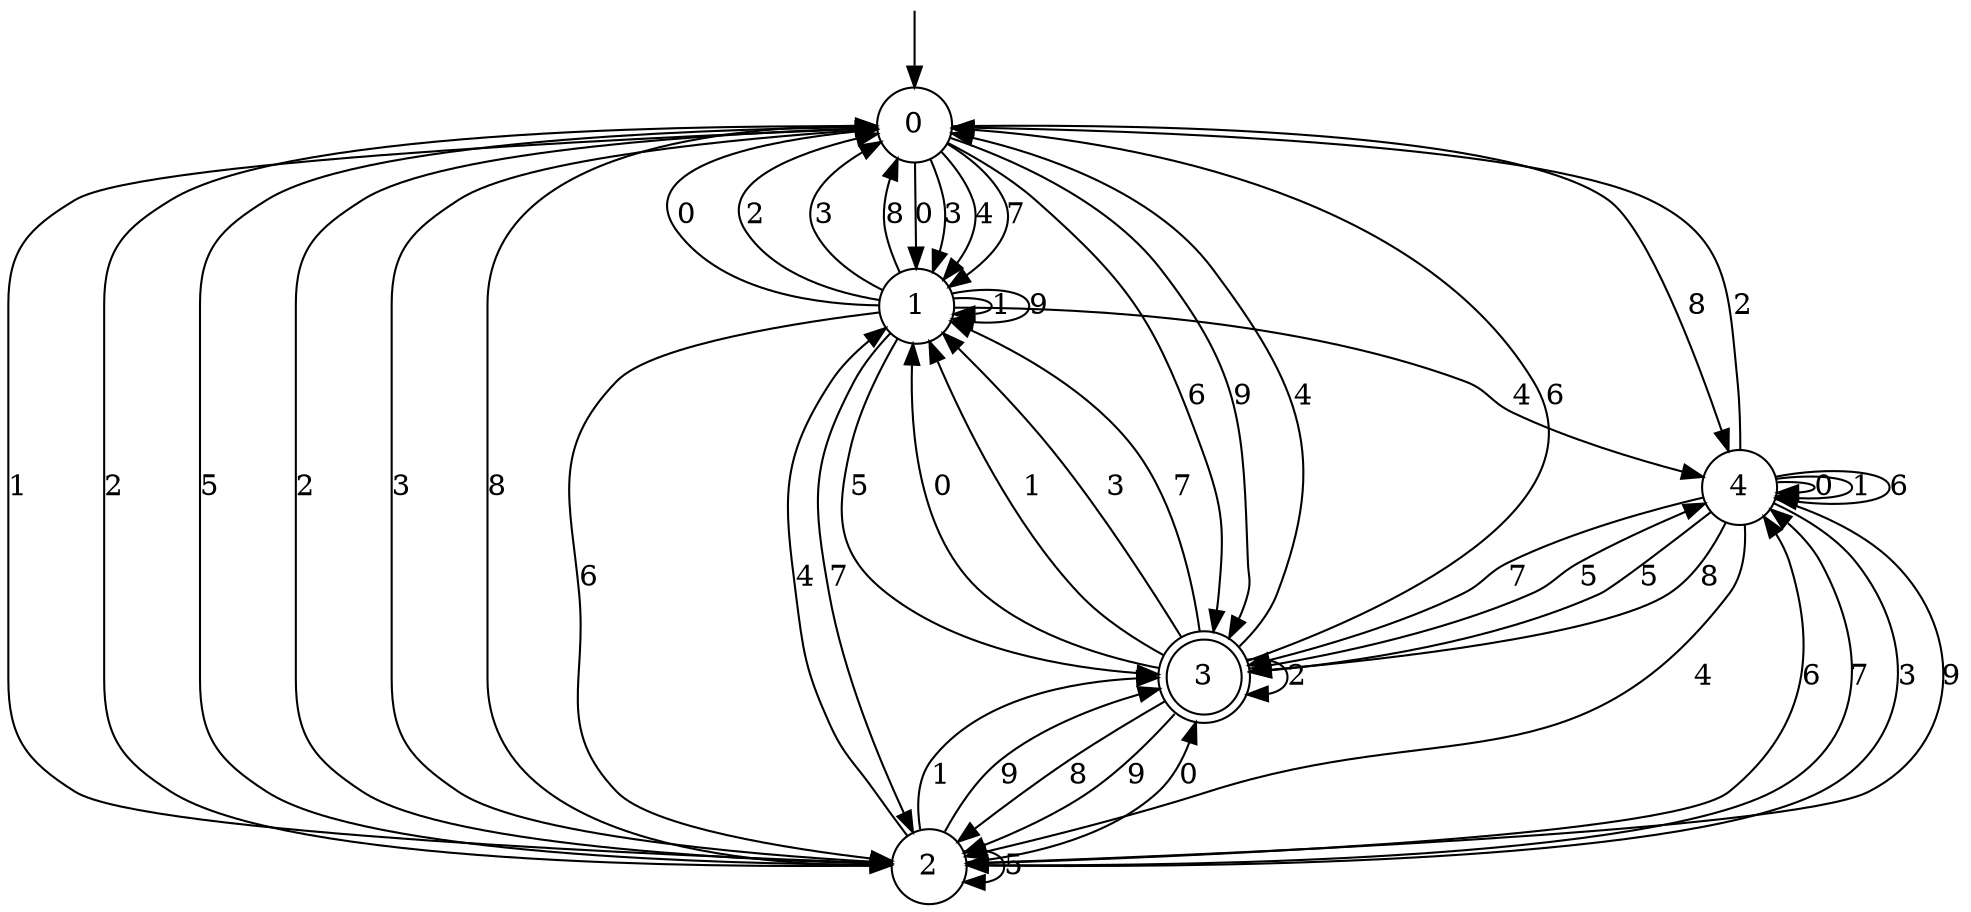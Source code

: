 digraph g {

	s0 [shape="circle" label="0"];
	s1 [shape="circle" label="1"];
	s2 [shape="circle" label="2"];
	s3 [shape="doublecircle" label="3"];
	s4 [shape="circle" label="4"];
	s0 -> s1 [label="0"];
	s0 -> s2 [label="1"];
	s0 -> s2 [label="2"];
	s0 -> s1 [label="3"];
	s0 -> s1 [label="4"];
	s0 -> s2 [label="5"];
	s0 -> s3 [label="6"];
	s0 -> s1 [label="7"];
	s0 -> s4 [label="8"];
	s0 -> s3 [label="9"];
	s1 -> s0 [label="0"];
	s1 -> s1 [label="1"];
	s1 -> s0 [label="2"];
	s1 -> s0 [label="3"];
	s1 -> s4 [label="4"];
	s1 -> s3 [label="5"];
	s1 -> s2 [label="6"];
	s1 -> s2 [label="7"];
	s1 -> s0 [label="8"];
	s1 -> s1 [label="9"];
	s2 -> s3 [label="0"];
	s2 -> s3 [label="1"];
	s2 -> s0 [label="2"];
	s2 -> s0 [label="3"];
	s2 -> s1 [label="4"];
	s2 -> s2 [label="5"];
	s2 -> s4 [label="6"];
	s2 -> s4 [label="7"];
	s2 -> s0 [label="8"];
	s2 -> s3 [label="9"];
	s3 -> s1 [label="0"];
	s3 -> s1 [label="1"];
	s3 -> s3 [label="2"];
	s3 -> s1 [label="3"];
	s3 -> s0 [label="4"];
	s3 -> s4 [label="5"];
	s3 -> s0 [label="6"];
	s3 -> s1 [label="7"];
	s3 -> s2 [label="8"];
	s3 -> s2 [label="9"];
	s4 -> s4 [label="0"];
	s4 -> s4 [label="1"];
	s4 -> s0 [label="2"];
	s4 -> s2 [label="3"];
	s4 -> s2 [label="4"];
	s4 -> s3 [label="5"];
	s4 -> s4 [label="6"];
	s4 -> s3 [label="7"];
	s4 -> s3 [label="8"];
	s4 -> s2 [label="9"];

__start0 [label="" shape="none" width="0" height="0"];
__start0 -> s0;

}
